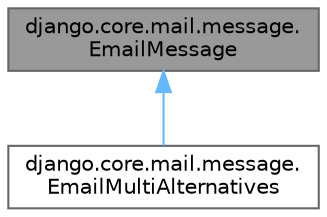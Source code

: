 digraph "django.core.mail.message.EmailMessage"
{
 // LATEX_PDF_SIZE
  bgcolor="transparent";
  edge [fontname=Helvetica,fontsize=10,labelfontname=Helvetica,labelfontsize=10];
  node [fontname=Helvetica,fontsize=10,shape=box,height=0.2,width=0.4];
  Node1 [id="Node000001",label="django.core.mail.message.\lEmailMessage",height=0.2,width=0.4,color="gray40", fillcolor="grey60", style="filled", fontcolor="black",tooltip=" "];
  Node1 -> Node2 [id="edge2_Node000001_Node000002",dir="back",color="steelblue1",style="solid",tooltip=" "];
  Node2 [id="Node000002",label="django.core.mail.message.\lEmailMultiAlternatives",height=0.2,width=0.4,color="gray40", fillcolor="white", style="filled",URL="$classdjango_1_1core_1_1mail_1_1message_1_1EmailMultiAlternatives.html",tooltip=" "];
}
